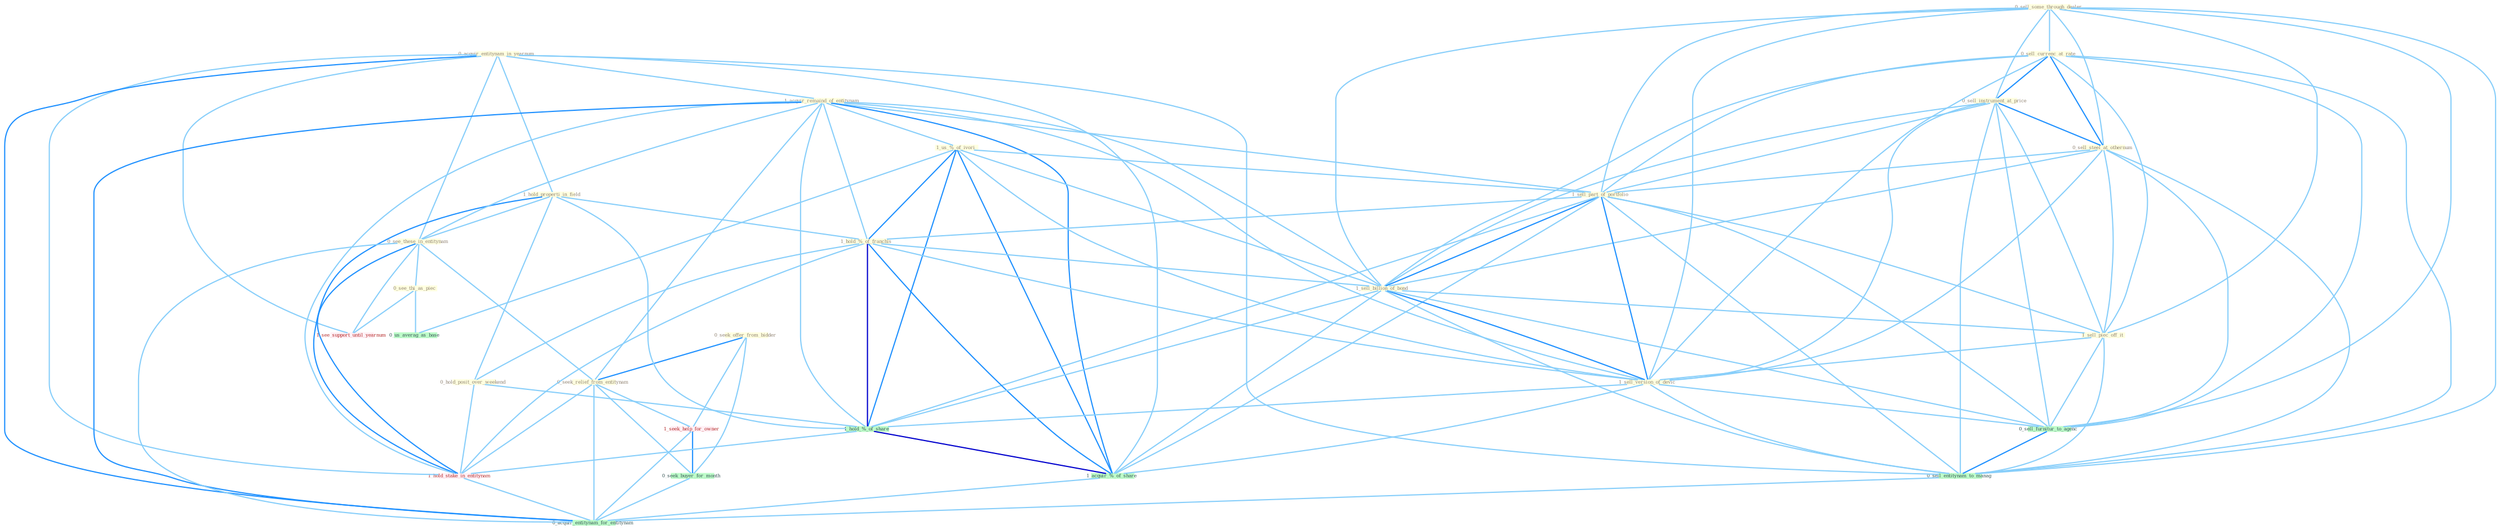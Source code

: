 Graph G{ 
    node
    [shape=polygon,style=filled,width=.5,height=.06,color="#BDFCC9",fixedsize=true,fontsize=4,
    fontcolor="#2f4f4f"];
    {node
    [color="#ffffe0", fontcolor="#8b7d6b"] "0_acquir_entitynam_in_yearnum " "0_sell_some_through_dealer " "0_sell_currenc_at_rate " "0_seek_offer_from_bidder " "0_sell_instrument_at_price " "1_hold_properti_in_field " "1_acquir_remaind_of_entitynam " "0_see_these_in_entitynam " "1_us_%_of_ivori " "0_sell_steel_at_othernum " "0_see_thi_as_piec " "1_sell_part_of_portfolio " "1_hold_%_of_franchis " "1_sell_billion_of_bond " "0_seek_relief_from_entitynam " "1_sell_piec_off_it " "0_hold_posit_over_weekend " "1_sell_version_of_devic "}
{node [color="#fff0f5", fontcolor="#b22222"] "1_hold_stake_in_entitynam " "1_seek_help_for_owner " "1_see_support_until_yearnum "}
edge [color="#B0E2FF"];

	"0_acquir_entitynam_in_yearnum " -- "1_hold_properti_in_field " [w="1", color="#87cefa" ];
	"0_acquir_entitynam_in_yearnum " -- "1_acquir_remaind_of_entitynam " [w="1", color="#87cefa" ];
	"0_acquir_entitynam_in_yearnum " -- "0_see_these_in_entitynam " [w="1", color="#87cefa" ];
	"0_acquir_entitynam_in_yearnum " -- "1_hold_stake_in_entitynam " [w="1", color="#87cefa" ];
	"0_acquir_entitynam_in_yearnum " -- "1_acquir_%_of_share " [w="1", color="#87cefa" ];
	"0_acquir_entitynam_in_yearnum " -- "1_see_support_until_yearnum " [w="1", color="#87cefa" ];
	"0_acquir_entitynam_in_yearnum " -- "0_sell_entitynam_to_manag " [w="1", color="#87cefa" ];
	"0_acquir_entitynam_in_yearnum " -- "0_acquir_entitynam_for_entitynam " [w="2", color="#1e90ff" , len=0.8];
	"0_sell_some_through_dealer " -- "0_sell_currenc_at_rate " [w="1", color="#87cefa" ];
	"0_sell_some_through_dealer " -- "0_sell_instrument_at_price " [w="1", color="#87cefa" ];
	"0_sell_some_through_dealer " -- "0_sell_steel_at_othernum " [w="1", color="#87cefa" ];
	"0_sell_some_through_dealer " -- "1_sell_part_of_portfolio " [w="1", color="#87cefa" ];
	"0_sell_some_through_dealer " -- "1_sell_billion_of_bond " [w="1", color="#87cefa" ];
	"0_sell_some_through_dealer " -- "1_sell_piec_off_it " [w="1", color="#87cefa" ];
	"0_sell_some_through_dealer " -- "1_sell_version_of_devic " [w="1", color="#87cefa" ];
	"0_sell_some_through_dealer " -- "0_sell_furnitur_to_agenc " [w="1", color="#87cefa" ];
	"0_sell_some_through_dealer " -- "0_sell_entitynam_to_manag " [w="1", color="#87cefa" ];
	"0_sell_currenc_at_rate " -- "0_sell_instrument_at_price " [w="2", color="#1e90ff" , len=0.8];
	"0_sell_currenc_at_rate " -- "0_sell_steel_at_othernum " [w="2", color="#1e90ff" , len=0.8];
	"0_sell_currenc_at_rate " -- "1_sell_part_of_portfolio " [w="1", color="#87cefa" ];
	"0_sell_currenc_at_rate " -- "1_sell_billion_of_bond " [w="1", color="#87cefa" ];
	"0_sell_currenc_at_rate " -- "1_sell_piec_off_it " [w="1", color="#87cefa" ];
	"0_sell_currenc_at_rate " -- "1_sell_version_of_devic " [w="1", color="#87cefa" ];
	"0_sell_currenc_at_rate " -- "0_sell_furnitur_to_agenc " [w="1", color="#87cefa" ];
	"0_sell_currenc_at_rate " -- "0_sell_entitynam_to_manag " [w="1", color="#87cefa" ];
	"0_seek_offer_from_bidder " -- "0_seek_relief_from_entitynam " [w="2", color="#1e90ff" , len=0.8];
	"0_seek_offer_from_bidder " -- "1_seek_help_for_owner " [w="1", color="#87cefa" ];
	"0_seek_offer_from_bidder " -- "0_seek_buyer_for_month " [w="1", color="#87cefa" ];
	"0_sell_instrument_at_price " -- "0_sell_steel_at_othernum " [w="2", color="#1e90ff" , len=0.8];
	"0_sell_instrument_at_price " -- "1_sell_part_of_portfolio " [w="1", color="#87cefa" ];
	"0_sell_instrument_at_price " -- "1_sell_billion_of_bond " [w="1", color="#87cefa" ];
	"0_sell_instrument_at_price " -- "1_sell_piec_off_it " [w="1", color="#87cefa" ];
	"0_sell_instrument_at_price " -- "1_sell_version_of_devic " [w="1", color="#87cefa" ];
	"0_sell_instrument_at_price " -- "0_sell_furnitur_to_agenc " [w="1", color="#87cefa" ];
	"0_sell_instrument_at_price " -- "0_sell_entitynam_to_manag " [w="1", color="#87cefa" ];
	"1_hold_properti_in_field " -- "0_see_these_in_entitynam " [w="1", color="#87cefa" ];
	"1_hold_properti_in_field " -- "1_hold_%_of_franchis " [w="1", color="#87cefa" ];
	"1_hold_properti_in_field " -- "0_hold_posit_over_weekend " [w="1", color="#87cefa" ];
	"1_hold_properti_in_field " -- "1_hold_%_of_share " [w="1", color="#87cefa" ];
	"1_hold_properti_in_field " -- "1_hold_stake_in_entitynam " [w="2", color="#1e90ff" , len=0.8];
	"1_acquir_remaind_of_entitynam " -- "0_see_these_in_entitynam " [w="1", color="#87cefa" ];
	"1_acquir_remaind_of_entitynam " -- "1_us_%_of_ivori " [w="1", color="#87cefa" ];
	"1_acquir_remaind_of_entitynam " -- "1_sell_part_of_portfolio " [w="1", color="#87cefa" ];
	"1_acquir_remaind_of_entitynam " -- "1_hold_%_of_franchis " [w="1", color="#87cefa" ];
	"1_acquir_remaind_of_entitynam " -- "1_sell_billion_of_bond " [w="1", color="#87cefa" ];
	"1_acquir_remaind_of_entitynam " -- "0_seek_relief_from_entitynam " [w="1", color="#87cefa" ];
	"1_acquir_remaind_of_entitynam " -- "1_sell_version_of_devic " [w="1", color="#87cefa" ];
	"1_acquir_remaind_of_entitynam " -- "1_hold_%_of_share " [w="1", color="#87cefa" ];
	"1_acquir_remaind_of_entitynam " -- "1_hold_stake_in_entitynam " [w="1", color="#87cefa" ];
	"1_acquir_remaind_of_entitynam " -- "1_acquir_%_of_share " [w="2", color="#1e90ff" , len=0.8];
	"1_acquir_remaind_of_entitynam " -- "0_acquir_entitynam_for_entitynam " [w="2", color="#1e90ff" , len=0.8];
	"0_see_these_in_entitynam " -- "0_see_thi_as_piec " [w="1", color="#87cefa" ];
	"0_see_these_in_entitynam " -- "0_seek_relief_from_entitynam " [w="1", color="#87cefa" ];
	"0_see_these_in_entitynam " -- "1_hold_stake_in_entitynam " [w="2", color="#1e90ff" , len=0.8];
	"0_see_these_in_entitynam " -- "1_see_support_until_yearnum " [w="1", color="#87cefa" ];
	"0_see_these_in_entitynam " -- "0_acquir_entitynam_for_entitynam " [w="1", color="#87cefa" ];
	"1_us_%_of_ivori " -- "1_sell_part_of_portfolio " [w="1", color="#87cefa" ];
	"1_us_%_of_ivori " -- "1_hold_%_of_franchis " [w="2", color="#1e90ff" , len=0.8];
	"1_us_%_of_ivori " -- "1_sell_billion_of_bond " [w="1", color="#87cefa" ];
	"1_us_%_of_ivori " -- "1_sell_version_of_devic " [w="1", color="#87cefa" ];
	"1_us_%_of_ivori " -- "1_hold_%_of_share " [w="2", color="#1e90ff" , len=0.8];
	"1_us_%_of_ivori " -- "1_acquir_%_of_share " [w="2", color="#1e90ff" , len=0.8];
	"1_us_%_of_ivori " -- "0_us_averag_as_base " [w="1", color="#87cefa" ];
	"0_sell_steel_at_othernum " -- "1_sell_part_of_portfolio " [w="1", color="#87cefa" ];
	"0_sell_steel_at_othernum " -- "1_sell_billion_of_bond " [w="1", color="#87cefa" ];
	"0_sell_steel_at_othernum " -- "1_sell_piec_off_it " [w="1", color="#87cefa" ];
	"0_sell_steel_at_othernum " -- "1_sell_version_of_devic " [w="1", color="#87cefa" ];
	"0_sell_steel_at_othernum " -- "0_sell_furnitur_to_agenc " [w="1", color="#87cefa" ];
	"0_sell_steel_at_othernum " -- "0_sell_entitynam_to_manag " [w="1", color="#87cefa" ];
	"0_see_thi_as_piec " -- "1_see_support_until_yearnum " [w="1", color="#87cefa" ];
	"0_see_thi_as_piec " -- "0_us_averag_as_base " [w="1", color="#87cefa" ];
	"1_sell_part_of_portfolio " -- "1_hold_%_of_franchis " [w="1", color="#87cefa" ];
	"1_sell_part_of_portfolio " -- "1_sell_billion_of_bond " [w="2", color="#1e90ff" , len=0.8];
	"1_sell_part_of_portfolio " -- "1_sell_piec_off_it " [w="1", color="#87cefa" ];
	"1_sell_part_of_portfolio " -- "1_sell_version_of_devic " [w="2", color="#1e90ff" , len=0.8];
	"1_sell_part_of_portfolio " -- "1_hold_%_of_share " [w="1", color="#87cefa" ];
	"1_sell_part_of_portfolio " -- "1_acquir_%_of_share " [w="1", color="#87cefa" ];
	"1_sell_part_of_portfolio " -- "0_sell_furnitur_to_agenc " [w="1", color="#87cefa" ];
	"1_sell_part_of_portfolio " -- "0_sell_entitynam_to_manag " [w="1", color="#87cefa" ];
	"1_hold_%_of_franchis " -- "1_sell_billion_of_bond " [w="1", color="#87cefa" ];
	"1_hold_%_of_franchis " -- "0_hold_posit_over_weekend " [w="1", color="#87cefa" ];
	"1_hold_%_of_franchis " -- "1_sell_version_of_devic " [w="1", color="#87cefa" ];
	"1_hold_%_of_franchis " -- "1_hold_%_of_share " [w="3", color="#0000cd" , len=0.6];
	"1_hold_%_of_franchis " -- "1_hold_stake_in_entitynam " [w="1", color="#87cefa" ];
	"1_hold_%_of_franchis " -- "1_acquir_%_of_share " [w="2", color="#1e90ff" , len=0.8];
	"1_sell_billion_of_bond " -- "1_sell_piec_off_it " [w="1", color="#87cefa" ];
	"1_sell_billion_of_bond " -- "1_sell_version_of_devic " [w="2", color="#1e90ff" , len=0.8];
	"1_sell_billion_of_bond " -- "1_hold_%_of_share " [w="1", color="#87cefa" ];
	"1_sell_billion_of_bond " -- "1_acquir_%_of_share " [w="1", color="#87cefa" ];
	"1_sell_billion_of_bond " -- "0_sell_furnitur_to_agenc " [w="1", color="#87cefa" ];
	"1_sell_billion_of_bond " -- "0_sell_entitynam_to_manag " [w="1", color="#87cefa" ];
	"0_seek_relief_from_entitynam " -- "1_hold_stake_in_entitynam " [w="1", color="#87cefa" ];
	"0_seek_relief_from_entitynam " -- "1_seek_help_for_owner " [w="1", color="#87cefa" ];
	"0_seek_relief_from_entitynam " -- "0_seek_buyer_for_month " [w="1", color="#87cefa" ];
	"0_seek_relief_from_entitynam " -- "0_acquir_entitynam_for_entitynam " [w="1", color="#87cefa" ];
	"1_sell_piec_off_it " -- "1_sell_version_of_devic " [w="1", color="#87cefa" ];
	"1_sell_piec_off_it " -- "0_sell_furnitur_to_agenc " [w="1", color="#87cefa" ];
	"1_sell_piec_off_it " -- "0_sell_entitynam_to_manag " [w="1", color="#87cefa" ];
	"0_hold_posit_over_weekend " -- "1_hold_%_of_share " [w="1", color="#87cefa" ];
	"0_hold_posit_over_weekend " -- "1_hold_stake_in_entitynam " [w="1", color="#87cefa" ];
	"1_sell_version_of_devic " -- "1_hold_%_of_share " [w="1", color="#87cefa" ];
	"1_sell_version_of_devic " -- "1_acquir_%_of_share " [w="1", color="#87cefa" ];
	"1_sell_version_of_devic " -- "0_sell_furnitur_to_agenc " [w="1", color="#87cefa" ];
	"1_sell_version_of_devic " -- "0_sell_entitynam_to_manag " [w="1", color="#87cefa" ];
	"1_hold_%_of_share " -- "1_hold_stake_in_entitynam " [w="1", color="#87cefa" ];
	"1_hold_%_of_share " -- "1_acquir_%_of_share " [w="3", color="#0000cd" , len=0.6];
	"1_hold_stake_in_entitynam " -- "0_acquir_entitynam_for_entitynam " [w="1", color="#87cefa" ];
	"1_seek_help_for_owner " -- "0_seek_buyer_for_month " [w="2", color="#1e90ff" , len=0.8];
	"1_seek_help_for_owner " -- "0_acquir_entitynam_for_entitynam " [w="1", color="#87cefa" ];
	"0_seek_buyer_for_month " -- "0_acquir_entitynam_for_entitynam " [w="1", color="#87cefa" ];
	"1_acquir_%_of_share " -- "0_acquir_entitynam_for_entitynam " [w="1", color="#87cefa" ];
	"0_sell_furnitur_to_agenc " -- "0_sell_entitynam_to_manag " [w="2", color="#1e90ff" , len=0.8];
	"0_sell_entitynam_to_manag " -- "0_acquir_entitynam_for_entitynam " [w="1", color="#87cefa" ];
}